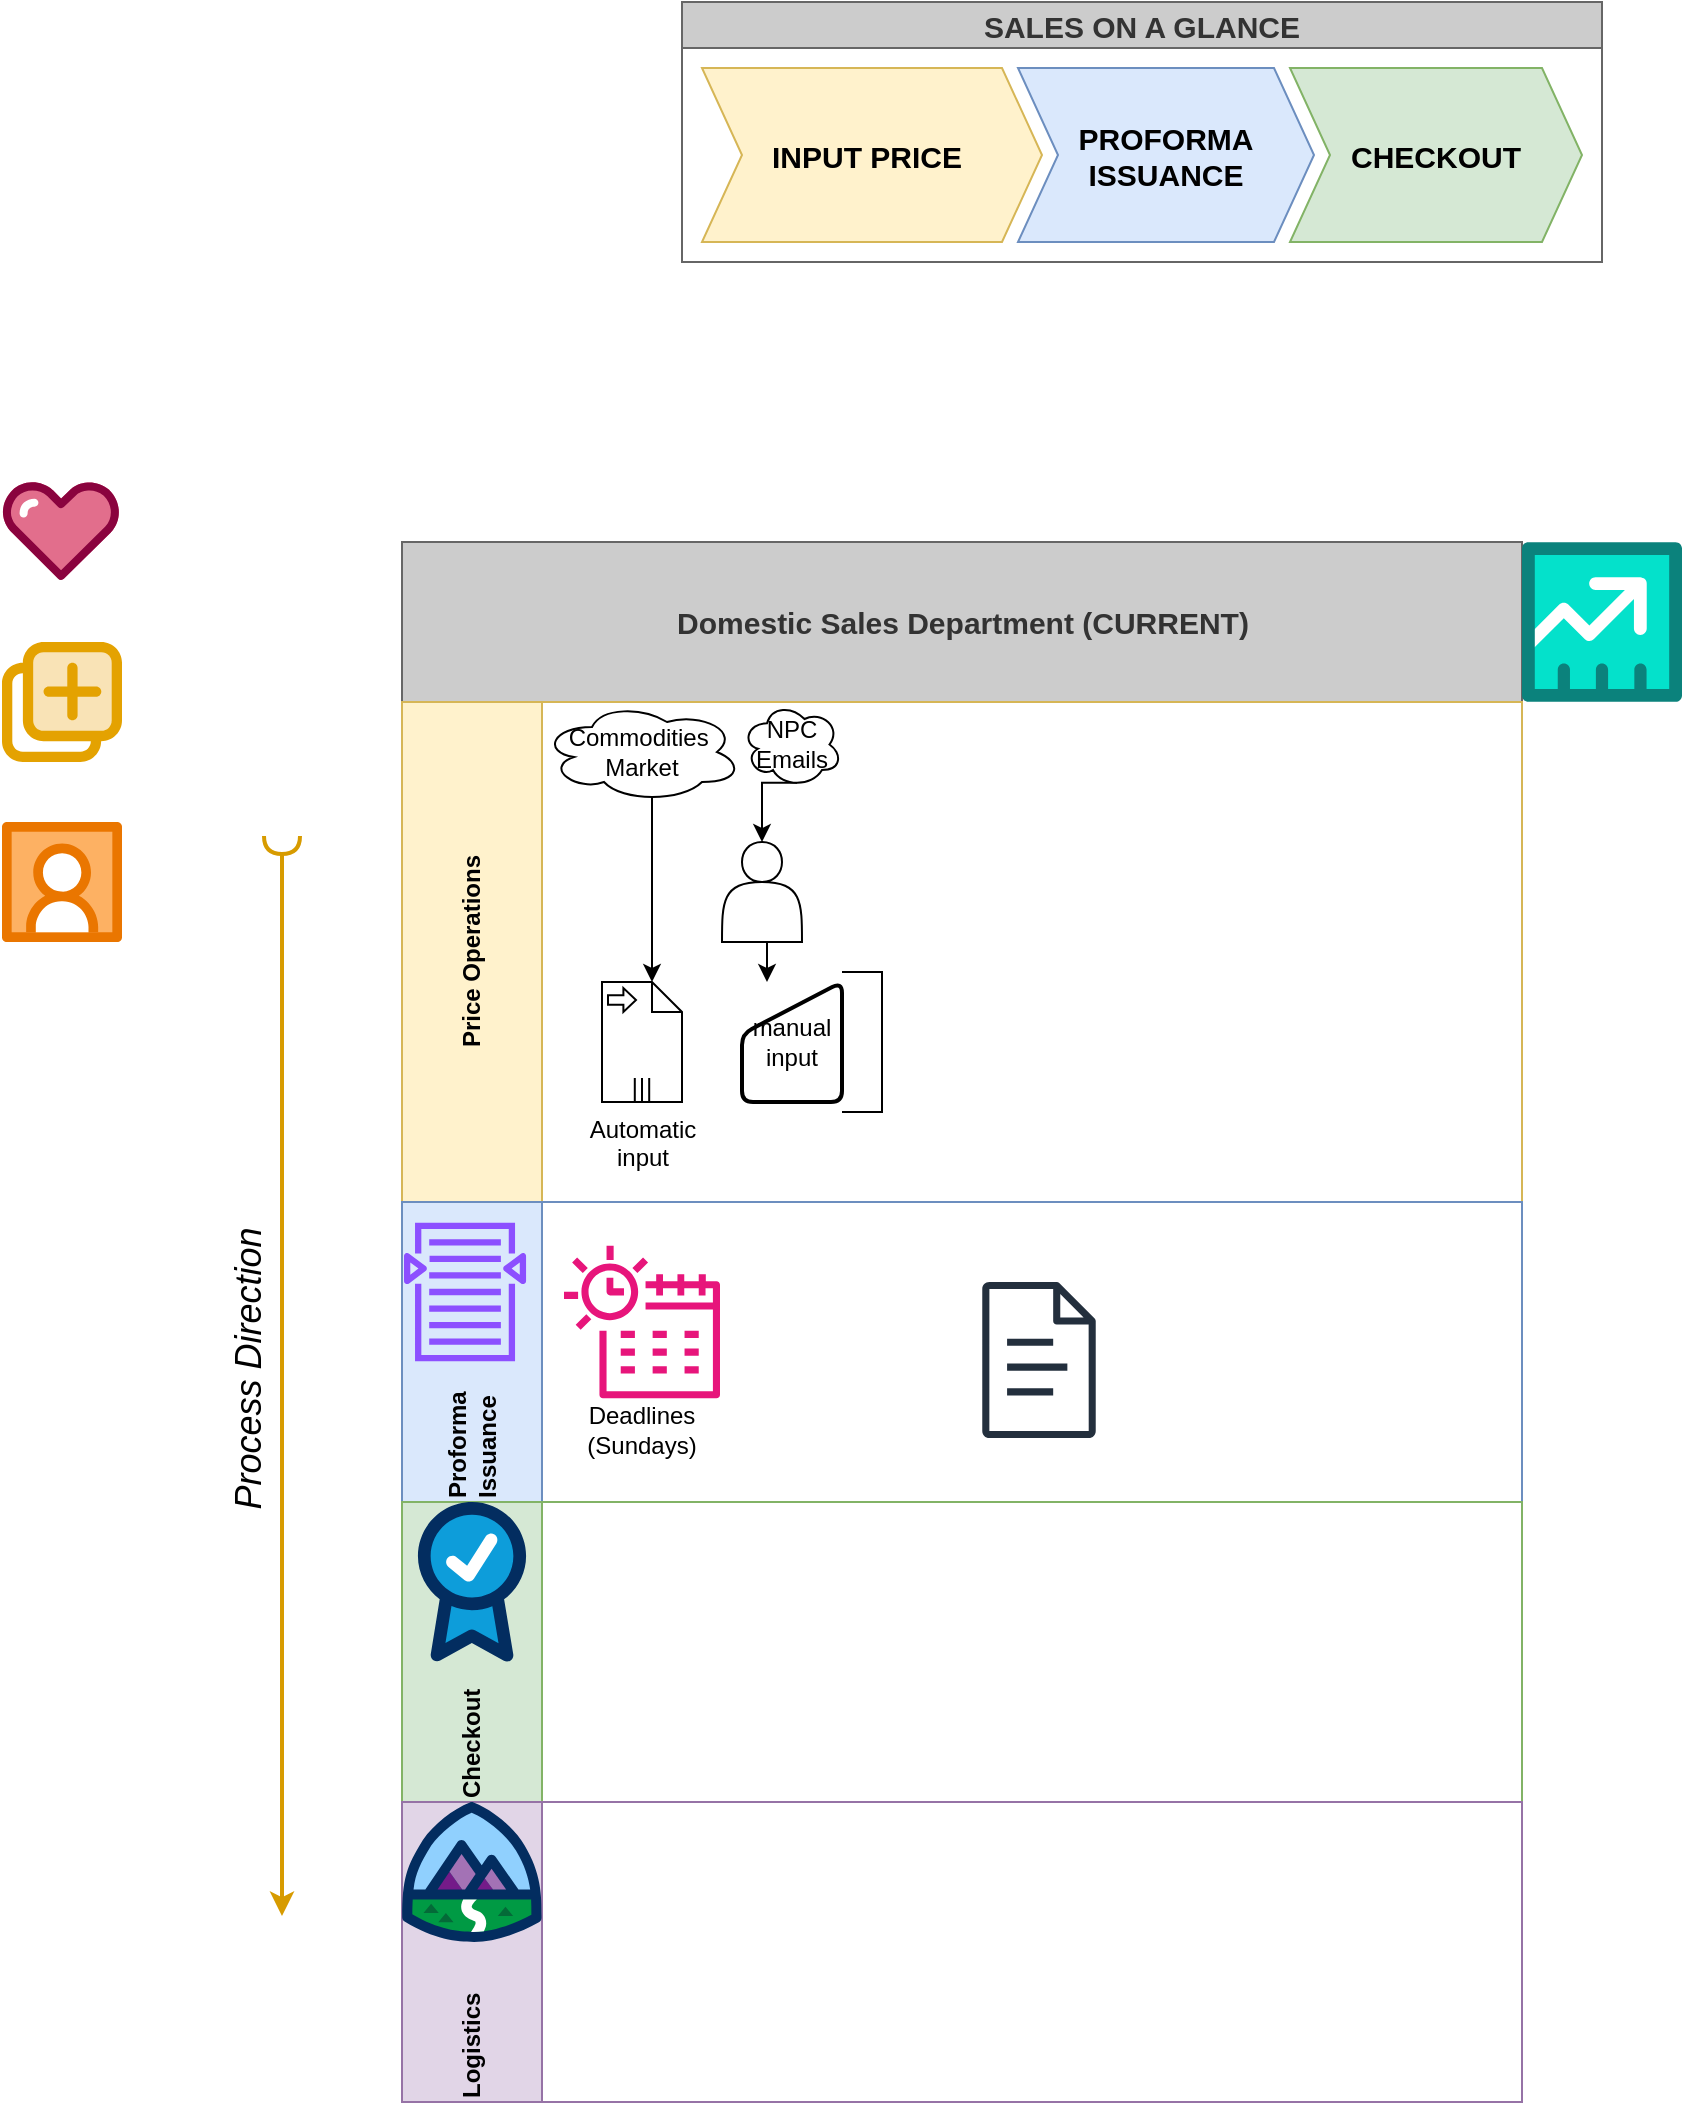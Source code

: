 <mxfile version="24.6.4" type="github">
  <diagram name="Page-1" id="c7488fd3-1785-93aa-aadb-54a6760d102a">
    <mxGraphModel dx="1522" dy="1178" grid="1" gridSize="10" guides="1" tooltips="1" connect="1" arrows="1" fold="1" page="0" pageScale="1" pageWidth="1100" pageHeight="850" background="none" math="0" shadow="0">
      <root>
        <mxCell id="0" />
        <mxCell id="1" parent="0" />
        <mxCell id="2b4e8129b02d487f-1" value="Domestic Sales Department (CURRENT)" style="swimlane;html=1;childLayout=stackLayout;horizontal=1;startSize=80;horizontalStack=0;rounded=0;shadow=0;labelBackgroundColor=none;strokeWidth=1;fontFamily=Helvetica;fontSize=15;align=center;fillColor=#CCCCCC;strokeColor=#666666;fontColor=#333333;" parent="1" vertex="1">
          <mxGeometry x="180" y="70" width="560" height="780" as="geometry" />
        </mxCell>
        <mxCell id="2b4e8129b02d487f-2" value="Price Operations" style="swimlane;html=1;startSize=70;horizontal=0;fillColor=#fff2cc;strokeColor=#d6b656;swimlaneFillColor=none;glass=0;rounded=0;shadow=0;" parent="2b4e8129b02d487f-1" vertex="1">
          <mxGeometry y="80" width="560" height="250" as="geometry" />
        </mxCell>
        <mxCell id="qrnM_26eQoAFYajClJYY-13" value="Commodities&amp;nbsp;&lt;div&gt;Market&lt;/div&gt;" style="ellipse;shape=cloud;whiteSpace=wrap;html=1;align=center;" vertex="1" parent="2b4e8129b02d487f-2">
          <mxGeometry x="70" width="100" height="50" as="geometry" />
        </mxCell>
        <mxCell id="qrnM_26eQoAFYajClJYY-28" style="edgeStyle=orthogonalEdgeStyle;rounded=0;orthogonalLoop=1;jettySize=auto;html=1;exitX=0.5;exitY=1;exitDx=0;exitDy=0;entryX=0.25;entryY=0;entryDx=0;entryDy=0;" edge="1" parent="2b4e8129b02d487f-2" source="qrnM_26eQoAFYajClJYY-14" target="qrnM_26eQoAFYajClJYY-26">
          <mxGeometry relative="1" as="geometry" />
        </mxCell>
        <mxCell id="qrnM_26eQoAFYajClJYY-14" value="" style="shape=actor;whiteSpace=wrap;html=1;" vertex="1" parent="2b4e8129b02d487f-2">
          <mxGeometry x="160" y="70" width="40" height="50" as="geometry" />
        </mxCell>
        <mxCell id="qrnM_26eQoAFYajClJYY-24" style="edgeStyle=orthogonalEdgeStyle;rounded=0;orthogonalLoop=1;jettySize=auto;html=1;exitX=0.55;exitY=0.95;exitDx=0;exitDy=0;exitPerimeter=0;entryX=0.5;entryY=0;entryDx=0;entryDy=0;" edge="1" parent="2b4e8129b02d487f-2" source="qrnM_26eQoAFYajClJYY-15" target="qrnM_26eQoAFYajClJYY-14">
          <mxGeometry relative="1" as="geometry" />
        </mxCell>
        <mxCell id="qrnM_26eQoAFYajClJYY-15" value="&lt;div&gt;NPC&lt;/div&gt;&lt;div&gt;Emails&lt;/div&gt;" style="ellipse;shape=cloud;whiteSpace=wrap;html=1;align=center;" vertex="1" parent="2b4e8129b02d487f-2">
          <mxGeometry x="170" width="50" height="42.5" as="geometry" />
        </mxCell>
        <mxCell id="qrnM_26eQoAFYajClJYY-25" value="Automatic&lt;div&gt;input&lt;/div&gt;" style="shape=mxgraph.bpmn.data;labelPosition=center;verticalLabelPosition=bottom;align=center;verticalAlign=top;size=15;html=1;bpmnTransferType=input;isCollection=1;" vertex="1" parent="2b4e8129b02d487f-2">
          <mxGeometry x="100" y="140" width="40" height="60" as="geometry" />
        </mxCell>
        <mxCell id="qrnM_26eQoAFYajClJYY-26" value="manual&lt;div&gt;input&lt;/div&gt;" style="html=1;strokeWidth=2;shape=manualInput;whiteSpace=wrap;rounded=1;size=26;arcSize=11;" vertex="1" parent="2b4e8129b02d487f-2">
          <mxGeometry x="170" y="140" width="50" height="60" as="geometry" />
        </mxCell>
        <mxCell id="qrnM_26eQoAFYajClJYY-27" style="edgeStyle=orthogonalEdgeStyle;rounded=0;orthogonalLoop=1;jettySize=auto;html=1;exitX=0.55;exitY=0.95;exitDx=0;exitDy=0;exitPerimeter=0;entryX=0;entryY=0;entryDx=25;entryDy=0;entryPerimeter=0;" edge="1" parent="2b4e8129b02d487f-2" source="qrnM_26eQoAFYajClJYY-13" target="qrnM_26eQoAFYajClJYY-25">
          <mxGeometry relative="1" as="geometry" />
        </mxCell>
        <mxCell id="qrnM_26eQoAFYajClJYY-29" value="" style="pointerEvents=1;verticalLabelPosition=bottom;shadow=0;dashed=0;align=center;html=1;verticalAlign=top;shape=mxgraph.electrical.miscellaneous.permanent_magnet" vertex="1" parent="2b4e8129b02d487f-2">
          <mxGeometry x="220" y="135" width="20" height="70" as="geometry" />
        </mxCell>
        <mxCell id="2b4e8129b02d487f-3" value="Proforma&amp;nbsp;&lt;div&gt;Issuance&lt;/div&gt;" style="swimlane;html=1;startSize=70;horizontal=0;fillColor=#dae8fc;strokeColor=#6c8ebf;align=left;" parent="2b4e8129b02d487f-1" vertex="1">
          <mxGeometry y="330" width="560" height="150" as="geometry" />
        </mxCell>
        <mxCell id="qrnM_26eQoAFYajClJYY-35" value="" style="group" vertex="1" connectable="0" parent="2b4e8129b02d487f-3">
          <mxGeometry x="81" y="21" width="78" height="108" as="geometry" />
        </mxCell>
        <mxCell id="qrnM_26eQoAFYajClJYY-32" value="" style="sketch=0;outlineConnect=0;fontColor=#232F3E;gradientColor=none;fillColor=#E7157B;strokeColor=none;dashed=0;verticalLabelPosition=bottom;verticalAlign=top;align=center;html=1;fontSize=12;fontStyle=0;aspect=fixed;pointerEvents=1;shape=mxgraph.aws4.eventbridge_scheduler;" vertex="1" parent="qrnM_26eQoAFYajClJYY-35">
          <mxGeometry width="78" height="78" as="geometry" />
        </mxCell>
        <mxCell id="qrnM_26eQoAFYajClJYY-34" value="Deadlines (Sundays)" style="text;html=1;align=center;verticalAlign=middle;whiteSpace=wrap;rounded=0;" vertex="1" parent="qrnM_26eQoAFYajClJYY-35">
          <mxGeometry x="9" y="78" width="60" height="30" as="geometry" />
        </mxCell>
        <mxCell id="qrnM_26eQoAFYajClJYY-46" value="" style="sketch=0;outlineConnect=0;fontColor=#232F3E;gradientColor=none;fillColor=#8C4FFF;strokeColor=none;dashed=0;verticalLabelPosition=bottom;verticalAlign=top;align=center;html=1;fontSize=12;fontStyle=0;aspect=fixed;pointerEvents=1;shape=mxgraph.aws4.search_documents;" vertex="1" parent="2b4e8129b02d487f-3">
          <mxGeometry x="1" y="10" width="61.03" height="70" as="geometry" />
        </mxCell>
        <mxCell id="qrnM_26eQoAFYajClJYY-47" value="" style="sketch=0;outlineConnect=0;fontColor=#232F3E;gradientColor=none;fillColor=#232F3D;strokeColor=none;dashed=0;verticalLabelPosition=bottom;verticalAlign=top;align=center;html=1;fontSize=12;fontStyle=0;aspect=fixed;pointerEvents=1;shape=mxgraph.aws4.document;" vertex="1" parent="2b4e8129b02d487f-3">
          <mxGeometry x="290" y="40" width="57" height="78" as="geometry" />
        </mxCell>
        <mxCell id="qrnM_26eQoAFYajClJYY-12" value="Checkout" style="swimlane;html=1;startSize=70;horizontal=0;fillColor=#d5e8d4;strokeColor=#82b366;align=left;" vertex="1" parent="2b4e8129b02d487f-1">
          <mxGeometry y="480" width="560" height="150" as="geometry" />
        </mxCell>
        <mxCell id="qrnM_26eQoAFYajClJYY-45" value="" style="verticalLabelPosition=bottom;aspect=fixed;html=1;shape=mxgraph.salesforce.success;" vertex="1" parent="qrnM_26eQoAFYajClJYY-12">
          <mxGeometry x="7.8" width="54.4" height="80" as="geometry" />
        </mxCell>
        <mxCell id="2b4e8129b02d487f-4" value="Logistics" style="swimlane;html=1;startSize=70;horizontal=0;fillColor=#e1d5e7;strokeColor=#9673a6;verticalAlign=middle;align=left;" parent="2b4e8129b02d487f-1" vertex="1">
          <mxGeometry y="630" width="560" height="150" as="geometry" />
        </mxCell>
        <mxCell id="qrnM_26eQoAFYajClJYY-43" value="" style="verticalLabelPosition=bottom;aspect=fixed;html=1;shape=mxgraph.salesforce.learning;" vertex="1" parent="2b4e8129b02d487f-4">
          <mxGeometry width="70" height="70" as="geometry" />
        </mxCell>
        <mxCell id="qrnM_26eQoAFYajClJYY-1" value="" style="endArrow=classic;html=1;rounded=0;strokeWidth=2;startArrow=halfCircle;startFill=0;fillColor=#ffe6cc;strokeColor=#d79b00;" edge="1" parent="1">
          <mxGeometry width="50" height="50" relative="1" as="geometry">
            <mxPoint x="120" y="217" as="sourcePoint" />
            <mxPoint x="120" y="757" as="targetPoint" />
          </mxGeometry>
        </mxCell>
        <mxCell id="qrnM_26eQoAFYajClJYY-2" value="Process Direction" style="edgeLabel;html=1;align=center;verticalAlign=bottom;resizable=0;points=[];horizontal=0;fontSize=18;fontStyle=2" vertex="1" connectable="0" parent="qrnM_26eQoAFYajClJYY-1">
          <mxGeometry x="-0.01" y="-3" relative="1" as="geometry">
            <mxPoint as="offset" />
          </mxGeometry>
        </mxCell>
        <mxCell id="qrnM_26eQoAFYajClJYY-36" value="SALES ON A GLANCE" style="swimlane;childLayout=stackLayout;horizontal=1;fillColor=#CCCCCC;horizontalStack=1;resizeParent=1;resizeParentMax=0;resizeLast=0;collapsible=0;strokeColor=#666666;stackBorder=10;stackSpacing=-12;resizable=1;align=center;points=[];whiteSpace=wrap;html=1;rounded=0;shadow=0;strokeWidth=1;verticalAlign=middle;fontFamily=Helvetica;fontSize=15;fontColor=#333333;fontStyle=1;labelBackgroundColor=none;" vertex="1" parent="1">
          <mxGeometry x="320" y="-200" width="460" height="130" as="geometry" />
        </mxCell>
        <mxCell id="qrnM_26eQoAFYajClJYY-37" value="INPUT PRICE&lt;span style=&quot;white-space: pre;&quot;&gt;&#x9;&lt;/span&gt;" style="shape=step;perimeter=stepPerimeter;fixedSize=1;points=[];whiteSpace=wrap;html=1;fillColor=#fff2cc;strokeColor=#d6b656;rounded=0;shadow=0;strokeWidth=1;align=center;verticalAlign=middle;fontFamily=Helvetica;fontSize=15;fontStyle=1;labelBackgroundColor=none;" vertex="1" parent="qrnM_26eQoAFYajClJYY-36">
          <mxGeometry x="10" y="33" width="170" height="87" as="geometry" />
        </mxCell>
        <mxCell id="qrnM_26eQoAFYajClJYY-38" value="PROFORMA&lt;div&gt;ISSUANCE&lt;/div&gt;" style="shape=step;perimeter=stepPerimeter;fixedSize=1;points=[];whiteSpace=wrap;html=1;rounded=0;shadow=0;strokeColor=#6c8ebf;strokeWidth=1;align=center;verticalAlign=middle;fontFamily=Helvetica;fontSize=15;fontStyle=1;labelBackgroundColor=none;fillColor=#dae8fc;" vertex="1" parent="qrnM_26eQoAFYajClJYY-36">
          <mxGeometry x="168" y="33" width="148" height="87" as="geometry" />
        </mxCell>
        <mxCell id="qrnM_26eQoAFYajClJYY-39" value="CHECKOUT" style="shape=step;perimeter=stepPerimeter;fixedSize=1;points=[];whiteSpace=wrap;html=1;rounded=0;shadow=0;strokeColor=#82b366;strokeWidth=1;align=center;verticalAlign=middle;fontFamily=Helvetica;fontSize=15;fontStyle=1;labelBackgroundColor=none;fillColor=#d5e8d4;" vertex="1" parent="qrnM_26eQoAFYajClJYY-36">
          <mxGeometry x="304" y="33" width="146" height="87" as="geometry" />
        </mxCell>
        <mxCell id="qrnM_26eQoAFYajClJYY-40" value="" style="verticalLabelPosition=bottom;aspect=fixed;html=1;shape=mxgraph.salesforce.partners;" vertex="1" parent="1">
          <mxGeometry x="-20" y="120" width="60" height="60" as="geometry" />
        </mxCell>
        <mxCell id="qrnM_26eQoAFYajClJYY-41" value="" style="verticalLabelPosition=bottom;aspect=fixed;html=1;shape=mxgraph.salesforce.social_studio;" vertex="1" parent="1">
          <mxGeometry x="-20" y="210" width="60" height="60" as="geometry" />
        </mxCell>
        <mxCell id="qrnM_26eQoAFYajClJYY-42" value="" style="verticalLabelPosition=bottom;aspect=fixed;html=1;shape=mxgraph.salesforce.service;" vertex="1" parent="1">
          <mxGeometry x="-20" y="40" width="60" height="49.2" as="geometry" />
        </mxCell>
        <mxCell id="qrnM_26eQoAFYajClJYY-44" value="" style="verticalLabelPosition=bottom;aspect=fixed;html=1;shape=mxgraph.salesforce.sales;" vertex="1" parent="1">
          <mxGeometry x="740" y="70" width="80" height="80" as="geometry" />
        </mxCell>
      </root>
    </mxGraphModel>
  </diagram>
</mxfile>
